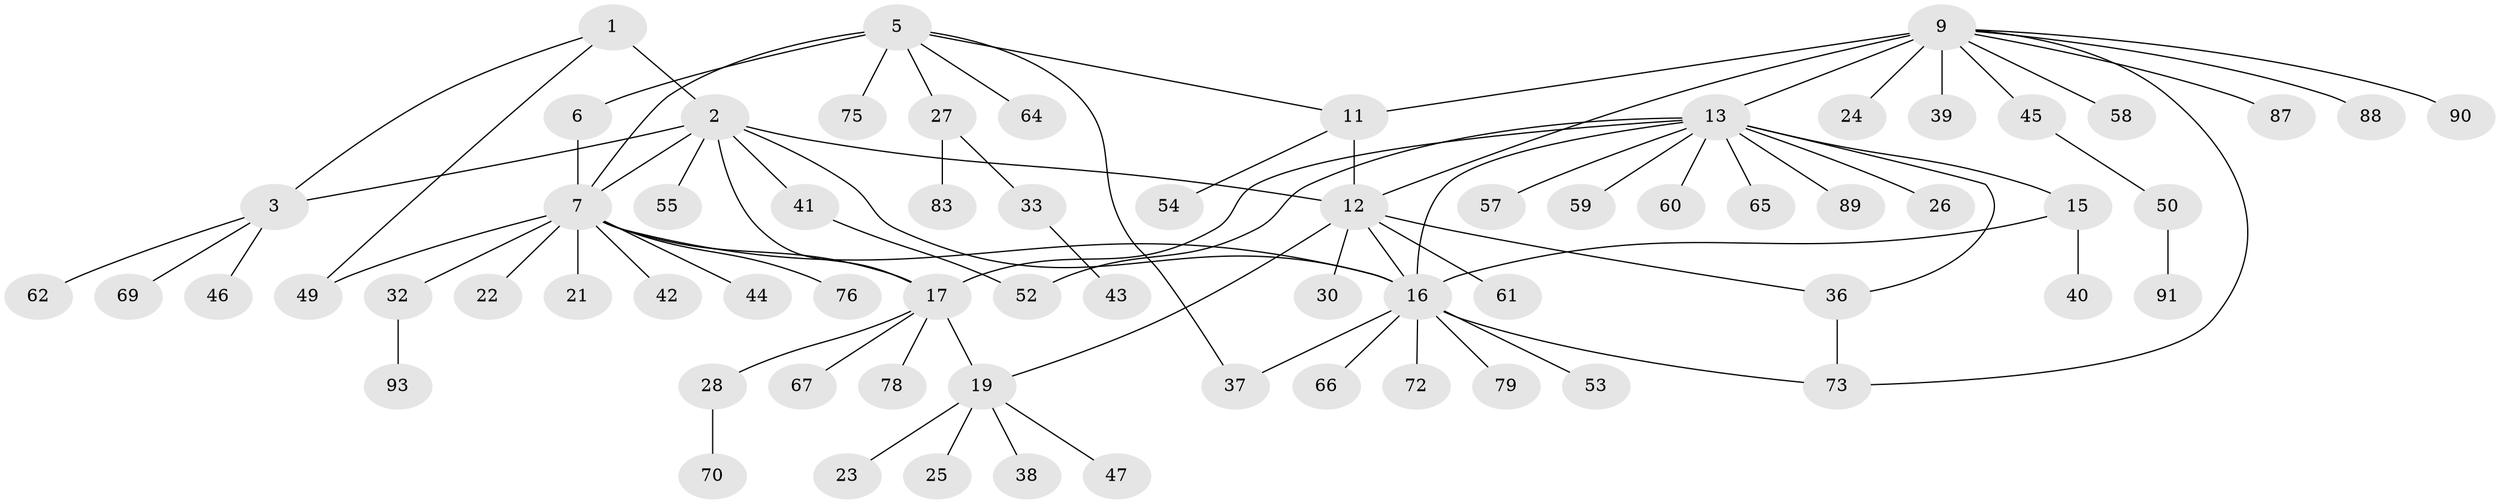 // original degree distribution, {5: 0.06451612903225806, 7: 0.03225806451612903, 9: 0.010752688172043012, 4: 0.043010752688172046, 12: 0.021505376344086023, 11: 0.010752688172043012, 10: 0.021505376344086023, 6: 0.021505376344086023, 1: 0.5698924731182796, 2: 0.13978494623655913, 3: 0.06451612903225806}
// Generated by graph-tools (version 1.1) at 2025/42/03/06/25 10:42:06]
// undirected, 68 vertices, 84 edges
graph export_dot {
graph [start="1"]
  node [color=gray90,style=filled];
  1 [super="+63"];
  2 [super="+4"];
  3 [super="+35"];
  5 [super="+31"];
  6 [super="+86"];
  7 [super="+8"];
  9 [super="+10"];
  11;
  12 [super="+74"];
  13 [super="+14"];
  15 [super="+85"];
  16 [super="+92"];
  17 [super="+18"];
  19 [super="+20"];
  21;
  22;
  23 [super="+56"];
  24;
  25;
  26;
  27 [super="+29"];
  28 [super="+34"];
  30;
  32 [super="+81"];
  33 [super="+48"];
  36 [super="+71"];
  37;
  38 [super="+84"];
  39;
  40;
  41 [super="+51"];
  42;
  43;
  44 [super="+80"];
  45;
  46;
  47;
  49;
  50 [super="+68"];
  52;
  53;
  54;
  55;
  57 [super="+82"];
  58;
  59;
  60;
  61;
  62;
  64;
  65;
  66;
  67;
  69;
  70;
  72;
  73 [super="+77"];
  75;
  76;
  78;
  79;
  83;
  87;
  88;
  89;
  90;
  91;
  93;
  1 -- 2 [weight=2];
  1 -- 3;
  1 -- 49;
  2 -- 3 [weight=2];
  2 -- 12;
  2 -- 55;
  2 -- 16;
  2 -- 17;
  2 -- 7;
  2 -- 41;
  3 -- 46;
  3 -- 62;
  3 -- 69;
  5 -- 6;
  5 -- 7 [weight=2];
  5 -- 11;
  5 -- 27;
  5 -- 37;
  5 -- 64;
  5 -- 75;
  6 -- 7 [weight=2];
  7 -- 22;
  7 -- 32;
  7 -- 42;
  7 -- 44;
  7 -- 76;
  7 -- 16;
  7 -- 49;
  7 -- 17;
  7 -- 21;
  9 -- 11 [weight=2];
  9 -- 12 [weight=2];
  9 -- 88;
  9 -- 58;
  9 -- 39;
  9 -- 73;
  9 -- 45;
  9 -- 13;
  9 -- 87;
  9 -- 24;
  9 -- 90;
  11 -- 12;
  11 -- 54;
  12 -- 19;
  12 -- 30;
  12 -- 36;
  12 -- 61;
  12 -- 16;
  13 -- 15 [weight=2];
  13 -- 16 [weight=2];
  13 -- 17;
  13 -- 26;
  13 -- 36;
  13 -- 57;
  13 -- 59;
  13 -- 60;
  13 -- 65;
  13 -- 52;
  13 -- 89;
  15 -- 16;
  15 -- 40;
  16 -- 37;
  16 -- 53;
  16 -- 66;
  16 -- 72;
  16 -- 79;
  16 -- 73;
  17 -- 19 [weight=4];
  17 -- 67;
  17 -- 28;
  17 -- 78;
  19 -- 25;
  19 -- 38;
  19 -- 23;
  19 -- 47;
  27 -- 33;
  27 -- 83;
  28 -- 70;
  32 -- 93;
  33 -- 43;
  36 -- 73;
  41 -- 52;
  45 -- 50;
  50 -- 91;
}
